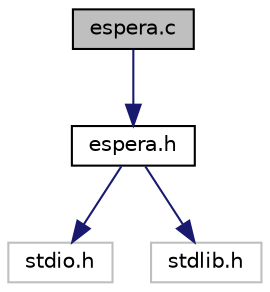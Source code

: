 digraph "espera.c"
{
 // LATEX_PDF_SIZE
  edge [fontname="Helvetica",fontsize="10",labelfontname="Helvetica",labelfontsize="10"];
  node [fontname="Helvetica",fontsize="10",shape=record];
  Node1 [label="espera.c",height=0.2,width=0.4,color="black", fillcolor="grey75", style="filled", fontcolor="black",tooltip="linea de espera"];
  Node1 -> Node2 [color="midnightblue",fontsize="10",style="solid",fontname="Helvetica"];
  Node2 [label="espera.h",height=0.2,width=0.4,color="black", fillcolor="white", style="filled",URL="$espera_8h.html",tooltip=" "];
  Node2 -> Node3 [color="midnightblue",fontsize="10",style="solid",fontname="Helvetica"];
  Node3 [label="stdio.h",height=0.2,width=0.4,color="grey75", fillcolor="white", style="filled",tooltip=" "];
  Node2 -> Node4 [color="midnightblue",fontsize="10",style="solid",fontname="Helvetica"];
  Node4 [label="stdlib.h",height=0.2,width=0.4,color="grey75", fillcolor="white", style="filled",tooltip=" "];
}
